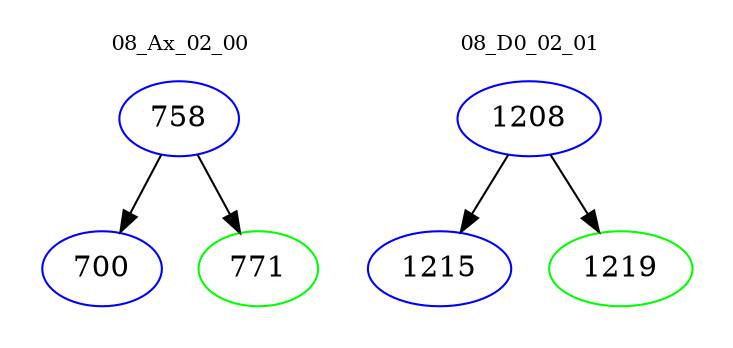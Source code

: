 digraph{
subgraph cluster_0 {
color = white
label = "08_Ax_02_00";
fontsize=10;
T0_758 [label="758", color="blue"]
T0_758 -> T0_700 [color="black"]
T0_700 [label="700", color="blue"]
T0_758 -> T0_771 [color="black"]
T0_771 [label="771", color="green"]
}
subgraph cluster_1 {
color = white
label = "08_D0_02_01";
fontsize=10;
T1_1208 [label="1208", color="blue"]
T1_1208 -> T1_1215 [color="black"]
T1_1215 [label="1215", color="blue"]
T1_1208 -> T1_1219 [color="black"]
T1_1219 [label="1219", color="green"]
}
}
